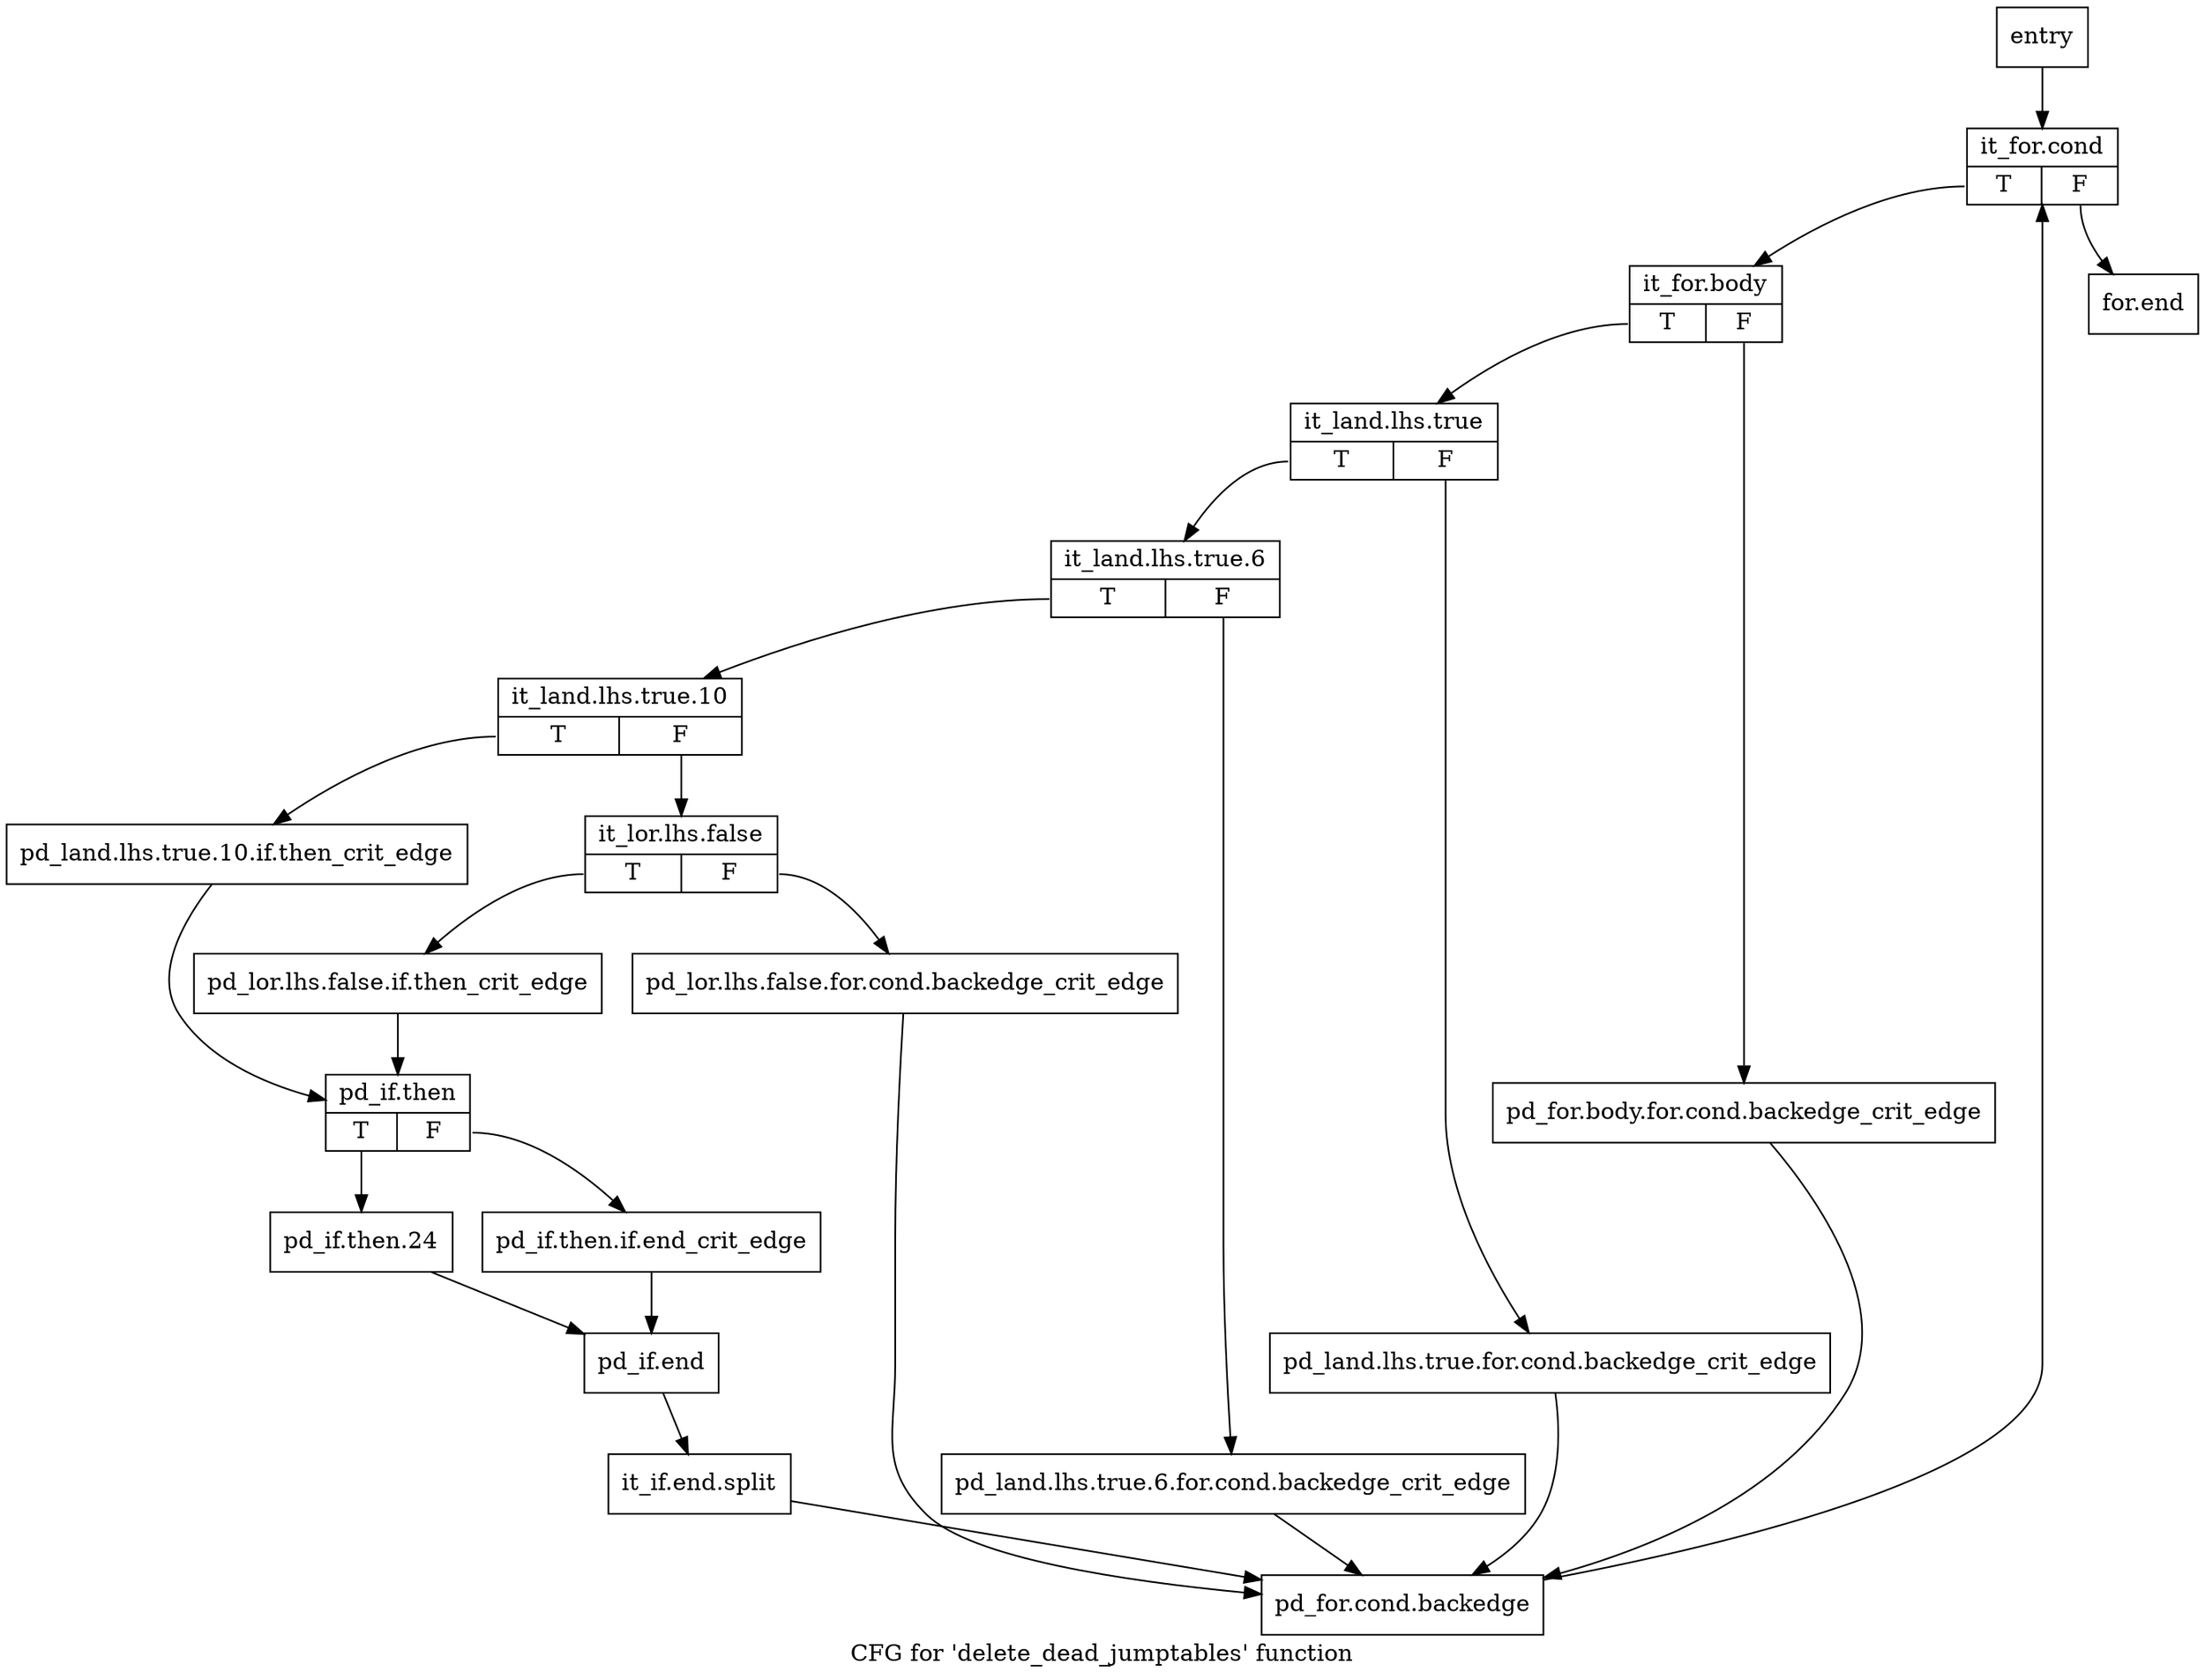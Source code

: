digraph "CFG for 'delete_dead_jumptables' function" {
	label="CFG for 'delete_dead_jumptables' function";

	Node0x4634a60 [shape=record,label="{entry}"];
	Node0x4634a60 -> Node0x4634ab0;
	Node0x4634ab0 [shape=record,label="{it_for.cond|{<s0>T|<s1>F}}"];
	Node0x4634ab0:s0 -> Node0x4634b00;
	Node0x4634ab0:s1 -> Node0x463c370;
	Node0x4634b00 [shape=record,label="{it_for.body|{<s0>T|<s1>F}}"];
	Node0x4634b00:s0 -> Node0x463ad90;
	Node0x4634b00:s1 -> Node0x463acf0;
	Node0x463acf0 [shape=record,label="{pd_for.body.for.cond.backedge_crit_edge}"];
	Node0x463acf0 -> Node0x463ad40;
	Node0x463ad40 [shape=record,label="{pd_for.cond.backedge}"];
	Node0x463ad40 -> Node0x4634ab0;
	Node0x463ad90 [shape=record,label="{it_land.lhs.true|{<s0>T|<s1>F}}"];
	Node0x463ad90:s0 -> Node0x463ae30;
	Node0x463ad90:s1 -> Node0x463ade0;
	Node0x463ade0 [shape=record,label="{pd_land.lhs.true.for.cond.backedge_crit_edge}"];
	Node0x463ade0 -> Node0x463ad40;
	Node0x463ae30 [shape=record,label="{it_land.lhs.true.6|{<s0>T|<s1>F}}"];
	Node0x463ae30:s0 -> Node0x463aed0;
	Node0x463ae30:s1 -> Node0x463ae80;
	Node0x463ae80 [shape=record,label="{pd_land.lhs.true.6.for.cond.backedge_crit_edge}"];
	Node0x463ae80 -> Node0x463ad40;
	Node0x463aed0 [shape=record,label="{it_land.lhs.true.10|{<s0>T|<s1>F}}"];
	Node0x463aed0:s0 -> Node0x463af20;
	Node0x463aed0:s1 -> Node0x463af70;
	Node0x463af20 [shape=record,label="{pd_land.lhs.true.10.if.then_crit_edge}"];
	Node0x463af20 -> Node0x463b060;
	Node0x463af70 [shape=record,label="{it_lor.lhs.false|{<s0>T|<s1>F}}"];
	Node0x463af70:s0 -> Node0x463b010;
	Node0x463af70:s1 -> Node0x463afc0;
	Node0x463afc0 [shape=record,label="{pd_lor.lhs.false.for.cond.backedge_crit_edge}"];
	Node0x463afc0 -> Node0x463ad40;
	Node0x463b010 [shape=record,label="{pd_lor.lhs.false.if.then_crit_edge}"];
	Node0x463b010 -> Node0x463b060;
	Node0x463b060 [shape=record,label="{pd_if.then|{<s0>T|<s1>F}}"];
	Node0x463b060:s0 -> Node0x463c2d0;
	Node0x463b060:s1 -> Node0x463c280;
	Node0x463c280 [shape=record,label="{pd_if.then.if.end_crit_edge}"];
	Node0x463c280 -> Node0x463c320;
	Node0x463c2d0 [shape=record,label="{pd_if.then.24}"];
	Node0x463c2d0 -> Node0x463c320;
	Node0x463c320 [shape=record,label="{pd_if.end}"];
	Node0x463c320 -> Node0xd886950;
	Node0xd886950 [shape=record,label="{it_if.end.split}"];
	Node0xd886950 -> Node0x463ad40;
	Node0x463c370 [shape=record,label="{for.end}"];
}
